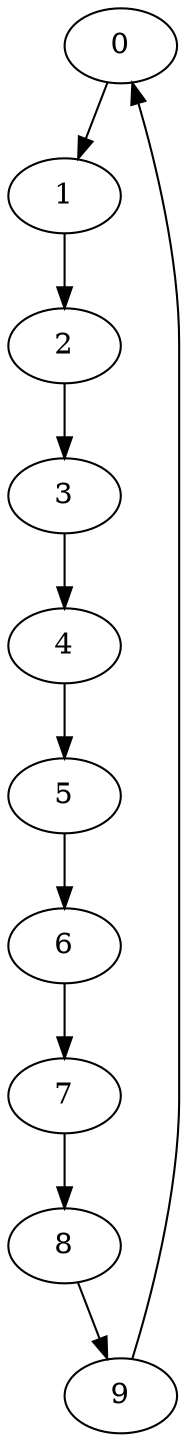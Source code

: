 digraph testcase1 {
	0;
	0 -> 1;
	1;
	1 -> 2;
	2;
	2 -> 3;
	3;
	3 -> 4;
	4;
	4 -> 5;
	5;
	5 -> 6;
	6;
	6 -> 7;
	7;
	7 -> 8;
	8;
	8 -> 9;
	9;
	9 -> 0;
}
